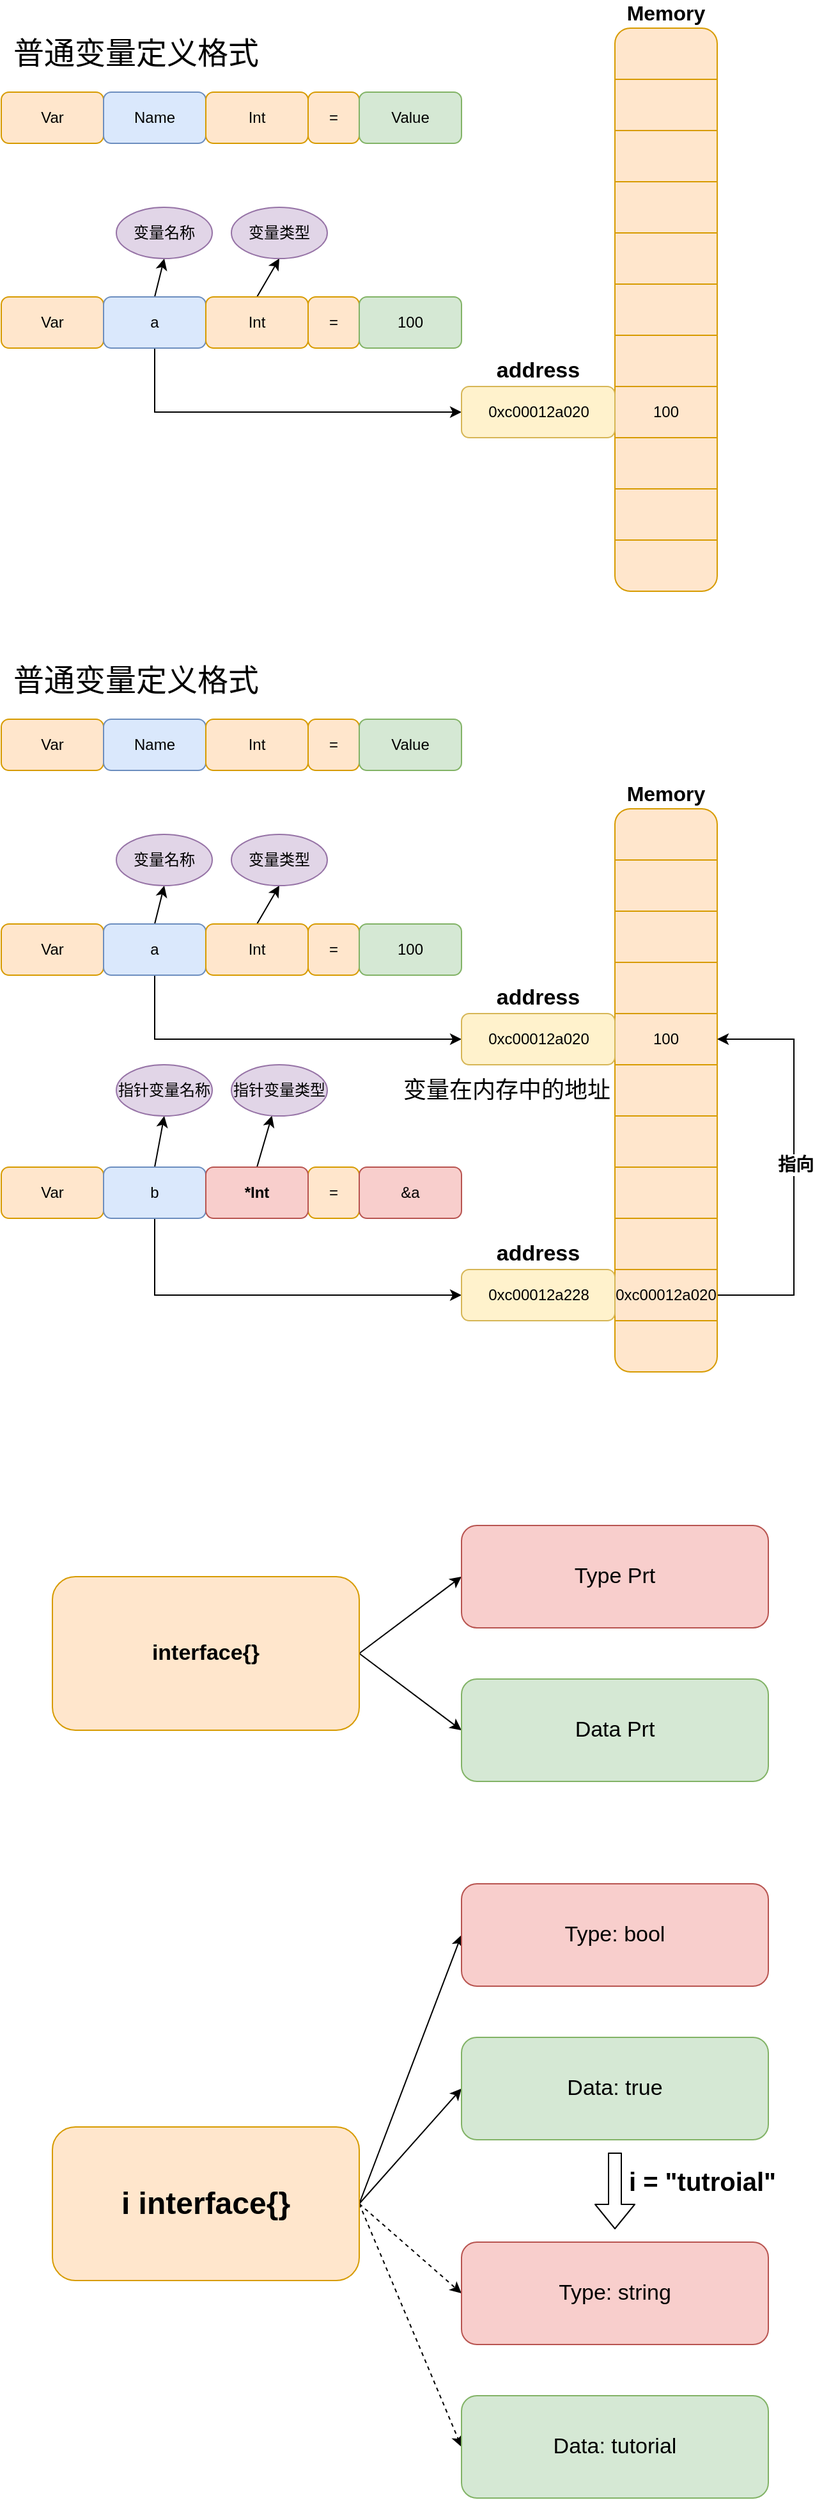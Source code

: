 <mxfile version="14.6.13" type="device" pages="2"><diagram id="9eRzLgn8ntjG_WF_wy_t" name="变量"><mxGraphModel dx="946" dy="627" grid="0" gridSize="10" guides="1" tooltips="1" connect="1" arrows="1" fold="1" page="0" pageScale="1" pageWidth="1169" pageHeight="827" math="0" shadow="0"><root><mxCell id="lQQre1u2ZjOBb3OFaeOt-0"/><mxCell id="lQQre1u2ZjOBb3OFaeOt-1" parent="lQQre1u2ZjOBb3OFaeOt-0"/><mxCell id="5QKGosM0qBXg52VlFf9e-1" value="Var" style="rounded=1;whiteSpace=wrap;html=1;fillColor=#ffe6cc;strokeColor=#d79b00;" parent="lQQre1u2ZjOBb3OFaeOt-1" vertex="1"><mxGeometry x="280" y="80" width="80" height="40" as="geometry"/></mxCell><mxCell id="5QKGosM0qBXg52VlFf9e-2" value="Name" style="rounded=1;whiteSpace=wrap;html=1;fillColor=#dae8fc;strokeColor=#6c8ebf;" parent="lQQre1u2ZjOBb3OFaeOt-1" vertex="1"><mxGeometry x="360" y="80" width="80" height="40" as="geometry"/></mxCell><mxCell id="5QKGosM0qBXg52VlFf9e-3" value="=" style="rounded=1;whiteSpace=wrap;html=1;fillColor=#ffe6cc;strokeColor=#d79b00;" parent="lQQre1u2ZjOBb3OFaeOt-1" vertex="1"><mxGeometry x="520" y="80" width="40" height="40" as="geometry"/></mxCell><mxCell id="5QKGosM0qBXg52VlFf9e-4" value="Value" style="rounded=1;whiteSpace=wrap;html=1;fillColor=#d5e8d4;strokeColor=#82b366;" parent="lQQre1u2ZjOBb3OFaeOt-1" vertex="1"><mxGeometry x="560" y="80" width="80" height="40" as="geometry"/></mxCell><mxCell id="5QKGosM0qBXg52VlFf9e-5" value="Int" style="rounded=1;whiteSpace=wrap;html=1;fillColor=#ffe6cc;strokeColor=#d79b00;" parent="lQQre1u2ZjOBb3OFaeOt-1" vertex="1"><mxGeometry x="440" y="80" width="80" height="40" as="geometry"/></mxCell><mxCell id="5QKGosM0qBXg52VlFf9e-6" value="Var" style="rounded=1;whiteSpace=wrap;html=1;fillColor=#ffe6cc;strokeColor=#d79b00;" parent="lQQre1u2ZjOBb3OFaeOt-1" vertex="1"><mxGeometry x="280" y="240" width="80" height="40" as="geometry"/></mxCell><mxCell id="x-Rbhbyv5-VIOfkH4gRj-15" style="edgeStyle=orthogonalEdgeStyle;rounded=0;orthogonalLoop=1;jettySize=auto;html=1;exitX=0.5;exitY=1;exitDx=0;exitDy=0;entryX=0;entryY=0.5;entryDx=0;entryDy=0;" parent="lQQre1u2ZjOBb3OFaeOt-1" source="5QKGosM0qBXg52VlFf9e-8" target="x-Rbhbyv5-VIOfkH4gRj-12" edge="1"><mxGeometry relative="1" as="geometry"/></mxCell><mxCell id="x-Rbhbyv5-VIOfkH4gRj-19" style="edgeStyle=none;rounded=0;orthogonalLoop=1;jettySize=auto;html=1;exitX=0.5;exitY=0;exitDx=0;exitDy=0;entryX=0.5;entryY=1;entryDx=0;entryDy=0;" parent="lQQre1u2ZjOBb3OFaeOt-1" source="5QKGosM0qBXg52VlFf9e-8" target="x-Rbhbyv5-VIOfkH4gRj-17" edge="1"><mxGeometry relative="1" as="geometry"/></mxCell><mxCell id="5QKGosM0qBXg52VlFf9e-8" value="a" style="rounded=1;whiteSpace=wrap;html=1;fillColor=#dae8fc;strokeColor=#6c8ebf;" parent="lQQre1u2ZjOBb3OFaeOt-1" vertex="1"><mxGeometry x="360" y="240" width="80" height="40" as="geometry"/></mxCell><mxCell id="5QKGosM0qBXg52VlFf9e-9" value="=" style="rounded=1;whiteSpace=wrap;html=1;fillColor=#ffe6cc;strokeColor=#d79b00;" parent="lQQre1u2ZjOBb3OFaeOt-1" vertex="1"><mxGeometry x="520" y="240" width="40" height="40" as="geometry"/></mxCell><mxCell id="5QKGosM0qBXg52VlFf9e-10" value="100" style="rounded=1;whiteSpace=wrap;html=1;fillColor=#d5e8d4;strokeColor=#82b366;" parent="lQQre1u2ZjOBb3OFaeOt-1" vertex="1"><mxGeometry x="560" y="240" width="80" height="40" as="geometry"/></mxCell><mxCell id="x-Rbhbyv5-VIOfkH4gRj-22" style="edgeStyle=none;rounded=0;orthogonalLoop=1;jettySize=auto;html=1;exitX=0.5;exitY=0;exitDx=0;exitDy=0;entryX=0.5;entryY=1;entryDx=0;entryDy=0;" parent="lQQre1u2ZjOBb3OFaeOt-1" source="5QKGosM0qBXg52VlFf9e-11" target="x-Rbhbyv5-VIOfkH4gRj-21" edge="1"><mxGeometry relative="1" as="geometry"/></mxCell><mxCell id="5QKGosM0qBXg52VlFf9e-11" value="Int" style="rounded=1;whiteSpace=wrap;html=1;fillColor=#ffe6cc;strokeColor=#d79b00;" parent="lQQre1u2ZjOBb3OFaeOt-1" vertex="1"><mxGeometry x="440" y="240" width="80" height="40" as="geometry"/></mxCell><mxCell id="5QKGosM0qBXg52VlFf9e-25" value="&lt;font style=&quot;font-size: 24px&quot;&gt;普通变量定义格式&lt;/font&gt;" style="text;html=1;align=center;verticalAlign=middle;resizable=0;points=[];autosize=1;strokeColor=none;" parent="lQQre1u2ZjOBb3OFaeOt-1" vertex="1"><mxGeometry x="280" y="40" width="210" height="20" as="geometry"/></mxCell><mxCell id="vbJPelp7K4xKwoBwxVSX-51" value="&lt;font style=&quot;font-size: 18px&quot;&gt;变量在内存中的地址&lt;/font&gt;" style="text;html=1;align=center;verticalAlign=middle;resizable=0;points=[];autosize=1;strokeColor=none;" parent="lQQre1u2ZjOBb3OFaeOt-1" vertex="1"><mxGeometry x="585" y="850" width="180" height="20" as="geometry"/></mxCell><mxCell id="x-Rbhbyv5-VIOfkH4gRj-0" value="&lt;b&gt;&lt;font style=&quot;font-size: 16px&quot;&gt;Memory&lt;/font&gt;&lt;/b&gt;" style="rounded=1;whiteSpace=wrap;html=1;fillColor=#ffe6cc;strokeColor=#d79b00;labelPosition=center;verticalLabelPosition=top;align=center;verticalAlign=bottom;" parent="lQQre1u2ZjOBb3OFaeOt-1" vertex="1"><mxGeometry x="760" y="30" width="80" height="440" as="geometry"/></mxCell><mxCell id="x-Rbhbyv5-VIOfkH4gRj-1" value="" style="rounded=0;whiteSpace=wrap;html=1;fillColor=#ffe6cc;strokeColor=#d79b00;" parent="lQQre1u2ZjOBb3OFaeOt-1" vertex="1"><mxGeometry x="760" y="70" width="80" height="40" as="geometry"/></mxCell><mxCell id="x-Rbhbyv5-VIOfkH4gRj-2" value="" style="rounded=0;whiteSpace=wrap;html=1;fillColor=#ffe6cc;strokeColor=#d79b00;" parent="lQQre1u2ZjOBb3OFaeOt-1" vertex="1"><mxGeometry x="760" y="110" width="80" height="40" as="geometry"/></mxCell><mxCell id="x-Rbhbyv5-VIOfkH4gRj-3" value="" style="rounded=0;whiteSpace=wrap;html=1;fillColor=#ffe6cc;strokeColor=#d79b00;" parent="lQQre1u2ZjOBb3OFaeOt-1" vertex="1"><mxGeometry x="760" y="150" width="80" height="40" as="geometry"/></mxCell><mxCell id="x-Rbhbyv5-VIOfkH4gRj-4" value="" style="rounded=0;whiteSpace=wrap;html=1;fillColor=#ffe6cc;strokeColor=#d79b00;" parent="lQQre1u2ZjOBb3OFaeOt-1" vertex="1"><mxGeometry x="760" y="190" width="80" height="40" as="geometry"/></mxCell><mxCell id="x-Rbhbyv5-VIOfkH4gRj-6" value="" style="rounded=0;whiteSpace=wrap;html=1;fillColor=#ffe6cc;strokeColor=#d79b00;" parent="lQQre1u2ZjOBb3OFaeOt-1" vertex="1"><mxGeometry x="760" y="230" width="80" height="40" as="geometry"/></mxCell><mxCell id="x-Rbhbyv5-VIOfkH4gRj-7" value="" style="rounded=0;whiteSpace=wrap;html=1;fillColor=#ffe6cc;strokeColor=#d79b00;" parent="lQQre1u2ZjOBb3OFaeOt-1" vertex="1"><mxGeometry x="760" y="270" width="80" height="40" as="geometry"/></mxCell><mxCell id="x-Rbhbyv5-VIOfkH4gRj-8" value="&lt;span&gt;100&lt;/span&gt;" style="rounded=0;whiteSpace=wrap;html=1;fillColor=#ffe6cc;strokeColor=#d79b00;" parent="lQQre1u2ZjOBb3OFaeOt-1" vertex="1"><mxGeometry x="760" y="310" width="80" height="40" as="geometry"/></mxCell><mxCell id="x-Rbhbyv5-VIOfkH4gRj-9" value="" style="rounded=0;whiteSpace=wrap;html=1;fillColor=#ffe6cc;strokeColor=#d79b00;" parent="lQQre1u2ZjOBb3OFaeOt-1" vertex="1"><mxGeometry x="760" y="350" width="80" height="40" as="geometry"/></mxCell><mxCell id="x-Rbhbyv5-VIOfkH4gRj-10" value="" style="rounded=0;whiteSpace=wrap;html=1;fillColor=#ffe6cc;strokeColor=#d79b00;" parent="lQQre1u2ZjOBb3OFaeOt-1" vertex="1"><mxGeometry x="760" y="390" width="80" height="40" as="geometry"/></mxCell><mxCell id="x-Rbhbyv5-VIOfkH4gRj-11" value="" style="group" parent="lQQre1u2ZjOBb3OFaeOt-1" vertex="1" connectable="0"><mxGeometry x="640" y="310" width="120" height="40" as="geometry"/></mxCell><mxCell id="x-Rbhbyv5-VIOfkH4gRj-12" value="&lt;b&gt;&lt;font style=&quot;font-size: 17px&quot;&gt;address&lt;/font&gt;&lt;/b&gt;" style="rounded=1;whiteSpace=wrap;html=1;fillColor=#fff2cc;strokeColor=#d6b656;labelPosition=center;verticalLabelPosition=top;align=center;verticalAlign=bottom;" parent="x-Rbhbyv5-VIOfkH4gRj-11" vertex="1"><mxGeometry width="120" height="40" as="geometry"/></mxCell><mxCell id="x-Rbhbyv5-VIOfkH4gRj-13" value="&lt;span&gt;0xc00012a020&lt;/span&gt;" style="text;html=1;align=center;verticalAlign=middle;resizable=0;points=[];autosize=1;strokeColor=none;" parent="x-Rbhbyv5-VIOfkH4gRj-11" vertex="1"><mxGeometry x="15" y="10" width="90" height="20" as="geometry"/></mxCell><mxCell id="x-Rbhbyv5-VIOfkH4gRj-17" value="变量名称" style="ellipse;whiteSpace=wrap;html=1;fillColor=#e1d5e7;strokeColor=#9673a6;" parent="lQQre1u2ZjOBb3OFaeOt-1" vertex="1"><mxGeometry x="370" y="170" width="75" height="40" as="geometry"/></mxCell><mxCell id="x-Rbhbyv5-VIOfkH4gRj-21" value="变量类型" style="ellipse;whiteSpace=wrap;html=1;fillColor=#e1d5e7;strokeColor=#9673a6;" parent="lQQre1u2ZjOBb3OFaeOt-1" vertex="1"><mxGeometry x="460" y="170" width="75" height="40" as="geometry"/></mxCell><mxCell id="mCJU0zw4xDpKjJ9fvLWG-0" value="Var" style="rounded=1;whiteSpace=wrap;html=1;fillColor=#ffe6cc;strokeColor=#d79b00;" vertex="1" parent="lQQre1u2ZjOBb3OFaeOt-1"><mxGeometry x="280" y="570" width="80" height="40" as="geometry"/></mxCell><mxCell id="mCJU0zw4xDpKjJ9fvLWG-1" value="Name" style="rounded=1;whiteSpace=wrap;html=1;fillColor=#dae8fc;strokeColor=#6c8ebf;" vertex="1" parent="lQQre1u2ZjOBb3OFaeOt-1"><mxGeometry x="360" y="570" width="80" height="40" as="geometry"/></mxCell><mxCell id="mCJU0zw4xDpKjJ9fvLWG-2" value="=" style="rounded=1;whiteSpace=wrap;html=1;fillColor=#ffe6cc;strokeColor=#d79b00;" vertex="1" parent="lQQre1u2ZjOBb3OFaeOt-1"><mxGeometry x="520" y="570" width="40" height="40" as="geometry"/></mxCell><mxCell id="mCJU0zw4xDpKjJ9fvLWG-3" value="Value" style="rounded=1;whiteSpace=wrap;html=1;fillColor=#d5e8d4;strokeColor=#82b366;" vertex="1" parent="lQQre1u2ZjOBb3OFaeOt-1"><mxGeometry x="560" y="570" width="80" height="40" as="geometry"/></mxCell><mxCell id="mCJU0zw4xDpKjJ9fvLWG-4" value="Int" style="rounded=1;whiteSpace=wrap;html=1;fillColor=#ffe6cc;strokeColor=#d79b00;" vertex="1" parent="lQQre1u2ZjOBb3OFaeOt-1"><mxGeometry x="440" y="570" width="80" height="40" as="geometry"/></mxCell><mxCell id="mCJU0zw4xDpKjJ9fvLWG-5" value="Var" style="rounded=1;whiteSpace=wrap;html=1;fillColor=#ffe6cc;strokeColor=#d79b00;" vertex="1" parent="lQQre1u2ZjOBb3OFaeOt-1"><mxGeometry x="280" y="730" width="80" height="40" as="geometry"/></mxCell><mxCell id="mCJU0zw4xDpKjJ9fvLWG-6" style="edgeStyle=orthogonalEdgeStyle;rounded=0;orthogonalLoop=1;jettySize=auto;html=1;exitX=0.5;exitY=1;exitDx=0;exitDy=0;entryX=0;entryY=0.5;entryDx=0;entryDy=0;" edge="1" parent="lQQre1u2ZjOBb3OFaeOt-1" source="mCJU0zw4xDpKjJ9fvLWG-8" target="mCJU0zw4xDpKjJ9fvLWG-25"><mxGeometry relative="1" as="geometry"/></mxCell><mxCell id="mCJU0zw4xDpKjJ9fvLWG-7" style="edgeStyle=none;rounded=0;orthogonalLoop=1;jettySize=auto;html=1;exitX=0.5;exitY=0;exitDx=0;exitDy=0;entryX=0.5;entryY=1;entryDx=0;entryDy=0;" edge="1" parent="lQQre1u2ZjOBb3OFaeOt-1" source="mCJU0zw4xDpKjJ9fvLWG-8" target="mCJU0zw4xDpKjJ9fvLWG-27"><mxGeometry relative="1" as="geometry"/></mxCell><mxCell id="mCJU0zw4xDpKjJ9fvLWG-8" value="a" style="rounded=1;whiteSpace=wrap;html=1;fillColor=#dae8fc;strokeColor=#6c8ebf;" vertex="1" parent="lQQre1u2ZjOBb3OFaeOt-1"><mxGeometry x="360" y="730" width="80" height="40" as="geometry"/></mxCell><mxCell id="mCJU0zw4xDpKjJ9fvLWG-9" value="=" style="rounded=1;whiteSpace=wrap;html=1;fillColor=#ffe6cc;strokeColor=#d79b00;" vertex="1" parent="lQQre1u2ZjOBb3OFaeOt-1"><mxGeometry x="520" y="730" width="40" height="40" as="geometry"/></mxCell><mxCell id="mCJU0zw4xDpKjJ9fvLWG-10" value="100" style="rounded=1;whiteSpace=wrap;html=1;fillColor=#d5e8d4;strokeColor=#82b366;" vertex="1" parent="lQQre1u2ZjOBb3OFaeOt-1"><mxGeometry x="560" y="730" width="80" height="40" as="geometry"/></mxCell><mxCell id="mCJU0zw4xDpKjJ9fvLWG-11" style="edgeStyle=none;rounded=0;orthogonalLoop=1;jettySize=auto;html=1;exitX=0.5;exitY=0;exitDx=0;exitDy=0;entryX=0.5;entryY=1;entryDx=0;entryDy=0;" edge="1" parent="lQQre1u2ZjOBb3OFaeOt-1" source="mCJU0zw4xDpKjJ9fvLWG-12" target="mCJU0zw4xDpKjJ9fvLWG-28"><mxGeometry relative="1" as="geometry"/></mxCell><mxCell id="mCJU0zw4xDpKjJ9fvLWG-12" value="Int" style="rounded=1;whiteSpace=wrap;html=1;fillColor=#ffe6cc;strokeColor=#d79b00;" vertex="1" parent="lQQre1u2ZjOBb3OFaeOt-1"><mxGeometry x="440" y="730" width="80" height="40" as="geometry"/></mxCell><mxCell id="mCJU0zw4xDpKjJ9fvLWG-13" value="&lt;font style=&quot;font-size: 24px&quot;&gt;普通变量定义格式&lt;/font&gt;" style="text;html=1;align=center;verticalAlign=middle;resizable=0;points=[];autosize=1;strokeColor=none;" vertex="1" parent="lQQre1u2ZjOBb3OFaeOt-1"><mxGeometry x="280" y="530" width="210" height="20" as="geometry"/></mxCell><mxCell id="mCJU0zw4xDpKjJ9fvLWG-14" value="&lt;b&gt;&lt;font style=&quot;font-size: 16px&quot;&gt;Memory&lt;/font&gt;&lt;/b&gt;" style="rounded=1;whiteSpace=wrap;html=1;fillColor=#ffe6cc;strokeColor=#d79b00;labelPosition=center;verticalLabelPosition=top;align=center;verticalAlign=bottom;" vertex="1" parent="lQQre1u2ZjOBb3OFaeOt-1"><mxGeometry x="760" y="640" width="80" height="440" as="geometry"/></mxCell><mxCell id="mCJU0zw4xDpKjJ9fvLWG-15" value="" style="rounded=0;whiteSpace=wrap;html=1;fillColor=#ffe6cc;strokeColor=#d79b00;" vertex="1" parent="lQQre1u2ZjOBb3OFaeOt-1"><mxGeometry x="760" y="680" width="80" height="40" as="geometry"/></mxCell><mxCell id="mCJU0zw4xDpKjJ9fvLWG-16" value="" style="rounded=0;whiteSpace=wrap;html=1;fillColor=#ffe6cc;strokeColor=#d79b00;" vertex="1" parent="lQQre1u2ZjOBb3OFaeOt-1"><mxGeometry x="760" y="720" width="80" height="40" as="geometry"/></mxCell><mxCell id="mCJU0zw4xDpKjJ9fvLWG-17" value="" style="rounded=0;whiteSpace=wrap;html=1;fillColor=#ffe6cc;strokeColor=#d79b00;" vertex="1" parent="lQQre1u2ZjOBb3OFaeOt-1"><mxGeometry x="760" y="760" width="80" height="40" as="geometry"/></mxCell><mxCell id="mCJU0zw4xDpKjJ9fvLWG-18" value="&lt;span&gt;100&lt;/span&gt;" style="rounded=0;whiteSpace=wrap;html=1;fillColor=#ffe6cc;strokeColor=#d79b00;" vertex="1" parent="lQQre1u2ZjOBb3OFaeOt-1"><mxGeometry x="760" y="800" width="80" height="40" as="geometry"/></mxCell><mxCell id="mCJU0zw4xDpKjJ9fvLWG-19" value="" style="rounded=0;whiteSpace=wrap;html=1;fillColor=#ffe6cc;strokeColor=#d79b00;" vertex="1" parent="lQQre1u2ZjOBb3OFaeOt-1"><mxGeometry x="760" y="840" width="80" height="40" as="geometry"/></mxCell><mxCell id="mCJU0zw4xDpKjJ9fvLWG-20" value="" style="rounded=0;whiteSpace=wrap;html=1;fillColor=#ffe6cc;strokeColor=#d79b00;" vertex="1" parent="lQQre1u2ZjOBb3OFaeOt-1"><mxGeometry x="760" y="880" width="80" height="40" as="geometry"/></mxCell><mxCell id="mCJU0zw4xDpKjJ9fvLWG-21" value="" style="rounded=0;whiteSpace=wrap;html=1;fillColor=#ffe6cc;strokeColor=#d79b00;" vertex="1" parent="lQQre1u2ZjOBb3OFaeOt-1"><mxGeometry x="760" y="920" width="80" height="40" as="geometry"/></mxCell><mxCell id="mCJU0zw4xDpKjJ9fvLWG-37" style="edgeStyle=orthogonalEdgeStyle;rounded=0;orthogonalLoop=1;jettySize=auto;html=1;exitX=1;exitY=0.5;exitDx=0;exitDy=0;entryX=1;entryY=0.5;entryDx=0;entryDy=0;" edge="1" parent="lQQre1u2ZjOBb3OFaeOt-1" source="mCJU0zw4xDpKjJ9fvLWG-23" target="mCJU0zw4xDpKjJ9fvLWG-18"><mxGeometry relative="1" as="geometry"><Array as="points"><mxPoint x="900" y="1020"/><mxPoint x="900" y="820"/></Array></mxGeometry></mxCell><mxCell id="mCJU0zw4xDpKjJ9fvLWG-39" value="&lt;b&gt;&lt;font style=&quot;font-size: 14px&quot;&gt;指向&lt;/font&gt;&lt;/b&gt;" style="edgeLabel;html=1;align=center;verticalAlign=middle;resizable=0;points=[];" vertex="1" connectable="0" parent="mCJU0zw4xDpKjJ9fvLWG-37"><mxGeometry x="0.014" y="-1" relative="1" as="geometry"><mxPoint as="offset"/></mxGeometry></mxCell><mxCell id="mCJU0zw4xDpKjJ9fvLWG-22" value="" style="rounded=0;whiteSpace=wrap;html=1;fillColor=#ffe6cc;strokeColor=#d79b00;" vertex="1" parent="lQQre1u2ZjOBb3OFaeOt-1"><mxGeometry x="760" y="960" width="80" height="40" as="geometry"/></mxCell><mxCell id="mCJU0zw4xDpKjJ9fvLWG-23" value="&lt;span&gt;0xc00012a020&lt;/span&gt;" style="rounded=0;whiteSpace=wrap;html=1;fillColor=#ffe6cc;strokeColor=#d79b00;" vertex="1" parent="lQQre1u2ZjOBb3OFaeOt-1"><mxGeometry x="760" y="1000" width="80" height="40" as="geometry"/></mxCell><mxCell id="mCJU0zw4xDpKjJ9fvLWG-24" value="" style="group" vertex="1" connectable="0" parent="lQQre1u2ZjOBb3OFaeOt-1"><mxGeometry x="640" y="800" width="120" height="40" as="geometry"/></mxCell><mxCell id="mCJU0zw4xDpKjJ9fvLWG-25" value="&lt;b&gt;&lt;font style=&quot;font-size: 17px&quot;&gt;address&lt;/font&gt;&lt;/b&gt;" style="rounded=1;whiteSpace=wrap;html=1;fillColor=#fff2cc;strokeColor=#d6b656;labelPosition=center;verticalLabelPosition=top;align=center;verticalAlign=bottom;" vertex="1" parent="mCJU0zw4xDpKjJ9fvLWG-24"><mxGeometry width="120" height="40" as="geometry"/></mxCell><mxCell id="mCJU0zw4xDpKjJ9fvLWG-26" value="&lt;span&gt;0xc00012a020&lt;/span&gt;" style="text;html=1;align=center;verticalAlign=middle;resizable=0;points=[];autosize=1;strokeColor=none;" vertex="1" parent="mCJU0zw4xDpKjJ9fvLWG-24"><mxGeometry x="15" y="10" width="90" height="20" as="geometry"/></mxCell><mxCell id="mCJU0zw4xDpKjJ9fvLWG-27" value="变量名称" style="ellipse;whiteSpace=wrap;html=1;fillColor=#e1d5e7;strokeColor=#9673a6;" vertex="1" parent="lQQre1u2ZjOBb3OFaeOt-1"><mxGeometry x="370" y="660" width="75" height="40" as="geometry"/></mxCell><mxCell id="mCJU0zw4xDpKjJ9fvLWG-28" value="变量类型" style="ellipse;whiteSpace=wrap;html=1;fillColor=#e1d5e7;strokeColor=#9673a6;" vertex="1" parent="lQQre1u2ZjOBb3OFaeOt-1"><mxGeometry x="460" y="660" width="75" height="40" as="geometry"/></mxCell><mxCell id="mCJU0zw4xDpKjJ9fvLWG-29" value="Var" style="rounded=1;whiteSpace=wrap;html=1;fillColor=#ffe6cc;strokeColor=#d79b00;" vertex="1" parent="lQQre1u2ZjOBb3OFaeOt-1"><mxGeometry x="280" y="920" width="80" height="40" as="geometry"/></mxCell><mxCell id="mCJU0zw4xDpKjJ9fvLWG-38" style="edgeStyle=orthogonalEdgeStyle;rounded=0;orthogonalLoop=1;jettySize=auto;html=1;exitX=0.5;exitY=1;exitDx=0;exitDy=0;entryX=0;entryY=0.5;entryDx=0;entryDy=0;" edge="1" parent="lQQre1u2ZjOBb3OFaeOt-1" source="mCJU0zw4xDpKjJ9fvLWG-30" target="mCJU0zw4xDpKjJ9fvLWG-35"><mxGeometry relative="1" as="geometry"/></mxCell><mxCell id="mCJU0zw4xDpKjJ9fvLWG-42" style="rounded=0;orthogonalLoop=1;jettySize=auto;html=1;exitX=0.5;exitY=0;exitDx=0;exitDy=0;entryX=0.5;entryY=1;entryDx=0;entryDy=0;" edge="1" parent="lQQre1u2ZjOBb3OFaeOt-1" source="mCJU0zw4xDpKjJ9fvLWG-30" target="mCJU0zw4xDpKjJ9fvLWG-40"><mxGeometry relative="1" as="geometry"/></mxCell><mxCell id="mCJU0zw4xDpKjJ9fvLWG-30" value="b" style="rounded=1;whiteSpace=wrap;html=1;fillColor=#dae8fc;strokeColor=#6c8ebf;" vertex="1" parent="lQQre1u2ZjOBb3OFaeOt-1"><mxGeometry x="360" y="920" width="80" height="40" as="geometry"/></mxCell><mxCell id="mCJU0zw4xDpKjJ9fvLWG-31" value="=" style="rounded=1;whiteSpace=wrap;html=1;fillColor=#ffe6cc;strokeColor=#d79b00;" vertex="1" parent="lQQre1u2ZjOBb3OFaeOt-1"><mxGeometry x="520" y="920" width="40" height="40" as="geometry"/></mxCell><mxCell id="mCJU0zw4xDpKjJ9fvLWG-32" value="&amp;amp;a" style="rounded=1;whiteSpace=wrap;html=1;fillColor=#f8cecc;strokeColor=#b85450;" vertex="1" parent="lQQre1u2ZjOBb3OFaeOt-1"><mxGeometry x="560" y="920" width="80" height="40" as="geometry"/></mxCell><mxCell id="mCJU0zw4xDpKjJ9fvLWG-43" style="edgeStyle=none;rounded=0;orthogonalLoop=1;jettySize=auto;html=1;exitX=0.5;exitY=0;exitDx=0;exitDy=0;" edge="1" parent="lQQre1u2ZjOBb3OFaeOt-1" source="mCJU0zw4xDpKjJ9fvLWG-33" target="mCJU0zw4xDpKjJ9fvLWG-41"><mxGeometry relative="1" as="geometry"/></mxCell><mxCell id="mCJU0zw4xDpKjJ9fvLWG-33" value="&lt;b&gt;*Int&lt;/b&gt;" style="rounded=1;whiteSpace=wrap;html=1;fillColor=#f8cecc;strokeColor=#b85450;" vertex="1" parent="lQQre1u2ZjOBb3OFaeOt-1"><mxGeometry x="440" y="920" width="80" height="40" as="geometry"/></mxCell><mxCell id="mCJU0zw4xDpKjJ9fvLWG-34" value="" style="group" vertex="1" connectable="0" parent="lQQre1u2ZjOBb3OFaeOt-1"><mxGeometry x="640" y="1000" width="120" height="40" as="geometry"/></mxCell><mxCell id="mCJU0zw4xDpKjJ9fvLWG-35" value="&lt;b&gt;&lt;font style=&quot;font-size: 17px&quot;&gt;address&lt;/font&gt;&lt;/b&gt;" style="rounded=1;whiteSpace=wrap;html=1;fillColor=#fff2cc;strokeColor=#d6b656;labelPosition=center;verticalLabelPosition=top;align=center;verticalAlign=bottom;" vertex="1" parent="mCJU0zw4xDpKjJ9fvLWG-34"><mxGeometry width="120" height="40" as="geometry"/></mxCell><mxCell id="mCJU0zw4xDpKjJ9fvLWG-36" value="&lt;span&gt;0xc00012a228&lt;/span&gt;" style="text;html=1;align=center;verticalAlign=middle;resizable=0;points=[];autosize=1;strokeColor=none;" vertex="1" parent="mCJU0zw4xDpKjJ9fvLWG-34"><mxGeometry x="15" y="10" width="90" height="20" as="geometry"/></mxCell><mxCell id="mCJU0zw4xDpKjJ9fvLWG-40" value="指针变量名称" style="ellipse;whiteSpace=wrap;html=1;fillColor=#e1d5e7;strokeColor=#9673a6;" vertex="1" parent="lQQre1u2ZjOBb3OFaeOt-1"><mxGeometry x="370" y="840" width="75" height="40" as="geometry"/></mxCell><mxCell id="mCJU0zw4xDpKjJ9fvLWG-41" value="指针变量类型" style="ellipse;whiteSpace=wrap;html=1;fillColor=#e1d5e7;strokeColor=#9673a6;" vertex="1" parent="lQQre1u2ZjOBb3OFaeOt-1"><mxGeometry x="460" y="840" width="75" height="40" as="geometry"/></mxCell><mxCell id="H8vFvEa5XvANB29oXffs-3" style="edgeStyle=none;rounded=0;orthogonalLoop=1;jettySize=auto;html=1;exitX=1;exitY=0.5;exitDx=0;exitDy=0;entryX=0;entryY=0.5;entryDx=0;entryDy=0;fontSize=17;" edge="1" parent="lQQre1u2ZjOBb3OFaeOt-1" source="H8vFvEa5XvANB29oXffs-0" target="H8vFvEa5XvANB29oXffs-1"><mxGeometry relative="1" as="geometry"/></mxCell><mxCell id="H8vFvEa5XvANB29oXffs-4" style="edgeStyle=none;rounded=0;orthogonalLoop=1;jettySize=auto;html=1;exitX=1;exitY=0.5;exitDx=0;exitDy=0;entryX=0;entryY=0.5;entryDx=0;entryDy=0;fontSize=17;" edge="1" parent="lQQre1u2ZjOBb3OFaeOt-1" source="H8vFvEa5XvANB29oXffs-0" target="H8vFvEa5XvANB29oXffs-2"><mxGeometry relative="1" as="geometry"/></mxCell><mxCell id="H8vFvEa5XvANB29oXffs-0" value="interface{}" style="rounded=1;whiteSpace=wrap;html=1;fillColor=#ffe6cc;strokeColor=#d79b00;fontStyle=1;fontSize=17;" vertex="1" parent="lQQre1u2ZjOBb3OFaeOt-1"><mxGeometry x="320" y="1240" width="240" height="120" as="geometry"/></mxCell><mxCell id="H8vFvEa5XvANB29oXffs-1" value="Type Prt" style="rounded=1;whiteSpace=wrap;html=1;fontSize=17;fillColor=#f8cecc;strokeColor=#b85450;" vertex="1" parent="lQQre1u2ZjOBb3OFaeOt-1"><mxGeometry x="640" y="1200" width="240" height="80" as="geometry"/></mxCell><mxCell id="H8vFvEa5XvANB29oXffs-2" value="Data Prt" style="rounded=1;whiteSpace=wrap;html=1;fontSize=17;fillColor=#d5e8d4;strokeColor=#82b366;" vertex="1" parent="lQQre1u2ZjOBb3OFaeOt-1"><mxGeometry x="640" y="1320" width="240" height="80" as="geometry"/></mxCell><mxCell id="H8vFvEa5XvANB29oXffs-9" style="edgeStyle=none;rounded=0;orthogonalLoop=1;jettySize=auto;html=1;exitX=1;exitY=0.5;exitDx=0;exitDy=0;entryX=0;entryY=0.5;entryDx=0;entryDy=0;fontSize=17;" edge="1" parent="lQQre1u2ZjOBb3OFaeOt-1" source="H8vFvEa5XvANB29oXffs-6" target="H8vFvEa5XvANB29oXffs-7"><mxGeometry relative="1" as="geometry"/></mxCell><mxCell id="H8vFvEa5XvANB29oXffs-10" style="edgeStyle=none;rounded=0;orthogonalLoop=1;jettySize=auto;html=1;exitX=1;exitY=0.5;exitDx=0;exitDy=0;entryX=0;entryY=0.5;entryDx=0;entryDy=0;fontSize=17;" edge="1" parent="lQQre1u2ZjOBb3OFaeOt-1" source="H8vFvEa5XvANB29oXffs-6" target="H8vFvEa5XvANB29oXffs-8"><mxGeometry relative="1" as="geometry"/></mxCell><mxCell id="H8vFvEa5XvANB29oXffs-13" style="edgeStyle=none;rounded=0;orthogonalLoop=1;jettySize=auto;html=1;exitX=1;exitY=0.5;exitDx=0;exitDy=0;entryX=0;entryY=0.5;entryDx=0;entryDy=0;fontSize=17;dashed=1;" edge="1" parent="lQQre1u2ZjOBb3OFaeOt-1" source="H8vFvEa5XvANB29oXffs-6" target="H8vFvEa5XvANB29oXffs-11"><mxGeometry relative="1" as="geometry"/></mxCell><mxCell id="H8vFvEa5XvANB29oXffs-14" style="edgeStyle=none;rounded=0;orthogonalLoop=1;jettySize=auto;html=1;exitX=1;exitY=0.5;exitDx=0;exitDy=0;entryX=0;entryY=0.5;entryDx=0;entryDy=0;fontSize=17;dashed=1;" edge="1" parent="lQQre1u2ZjOBb3OFaeOt-1" source="H8vFvEa5XvANB29oXffs-6" target="H8vFvEa5XvANB29oXffs-12"><mxGeometry relative="1" as="geometry"/></mxCell><mxCell id="H8vFvEa5XvANB29oXffs-6" value="&lt;font style=&quot;font-size: 24px&quot;&gt;i interface{}&lt;/font&gt;" style="rounded=1;whiteSpace=wrap;html=1;fillColor=#ffe6cc;strokeColor=#d79b00;fontStyle=1;fontSize=17;" vertex="1" parent="lQQre1u2ZjOBb3OFaeOt-1"><mxGeometry x="320" y="1670" width="240" height="120" as="geometry"/></mxCell><mxCell id="H8vFvEa5XvANB29oXffs-7" value="Type: bool" style="rounded=1;whiteSpace=wrap;html=1;fontSize=17;fillColor=#f8cecc;strokeColor=#b85450;" vertex="1" parent="lQQre1u2ZjOBb3OFaeOt-1"><mxGeometry x="640" y="1480" width="240" height="80" as="geometry"/></mxCell><mxCell id="H8vFvEa5XvANB29oXffs-8" value="Data: true" style="rounded=1;whiteSpace=wrap;html=1;fontSize=17;fillColor=#d5e8d4;strokeColor=#82b366;" vertex="1" parent="lQQre1u2ZjOBb3OFaeOt-1"><mxGeometry x="640" y="1600" width="240" height="80" as="geometry"/></mxCell><mxCell id="H8vFvEa5XvANB29oXffs-11" value="Type:&amp;nbsp;string" style="rounded=1;whiteSpace=wrap;html=1;fontSize=17;fillColor=#f8cecc;strokeColor=#b85450;" vertex="1" parent="lQQre1u2ZjOBb3OFaeOt-1"><mxGeometry x="640" y="1760" width="240" height="80" as="geometry"/></mxCell><mxCell id="H8vFvEa5XvANB29oXffs-12" value="Data:&amp;nbsp;tutorial" style="rounded=1;whiteSpace=wrap;html=1;fontSize=17;fillColor=#d5e8d4;strokeColor=#82b366;" vertex="1" parent="lQQre1u2ZjOBb3OFaeOt-1"><mxGeometry x="640" y="1880" width="240" height="80" as="geometry"/></mxCell><mxCell id="H8vFvEa5XvANB29oXffs-15" value="" style="shape=flexArrow;endArrow=classic;html=1;fontSize=17;" edge="1" parent="lQQre1u2ZjOBb3OFaeOt-1"><mxGeometry width="50" height="50" relative="1" as="geometry"><mxPoint x="760" y="1690" as="sourcePoint"/><mxPoint x="760" y="1750" as="targetPoint"/></mxGeometry></mxCell><mxCell id="H8vFvEa5XvANB29oXffs-16" value="&lt;b&gt;&lt;font style=&quot;font-size: 20px&quot;&gt;i = &quot;tutroial&quot;&lt;/font&gt;&lt;/b&gt;" style="text;html=1;align=center;verticalAlign=middle;resizable=0;points=[];autosize=1;strokeColor=none;fontSize=17;" vertex="1" parent="lQQre1u2ZjOBb3OFaeOt-1"><mxGeometry x="765" y="1701" width="125" height="24" as="geometry"/></mxCell></root></mxGraphModel></diagram><diagram id="0jwu8SioVOXufibLIWIC" name="指针变量"><mxGraphModel dx="946" dy="627" grid="1" gridSize="10" guides="1" tooltips="1" connect="1" arrows="1" fold="1" page="1" pageScale="1" pageWidth="1169" pageHeight="827" math="0" shadow="0"><root><mxCell id="0"/><mxCell id="1" parent="0"/><mxCell id="pTZH74NSmrGvOke5dcRm-1" value="100" style="rounded=1;whiteSpace=wrap;html=1;fillColor=#d5e8d4;strokeColor=#82b366;" parent="1" vertex="1"><mxGeometry x="280" y="200" width="120" height="80" as="geometry"/></mxCell><mxCell id="pTZH74NSmrGvOke5dcRm-7" value="Var" style="rounded=1;whiteSpace=wrap;html=1;fillColor=#ffe6cc;strokeColor=#d79b00;" parent="1" vertex="1"><mxGeometry x="120" y="120" width="80" height="40" as="geometry"/></mxCell><mxCell id="pTZH74NSmrGvOke5dcRm-13" style="edgeStyle=orthogonalEdgeStyle;rounded=0;orthogonalLoop=1;jettySize=auto;html=1;exitX=0.5;exitY=1;exitDx=0;exitDy=0;entryX=0;entryY=0.5;entryDx=0;entryDy=0;" parent="1" source="pTZH74NSmrGvOke5dcRm-8" target="pTZH74NSmrGvOke5dcRm-12" edge="1"><mxGeometry relative="1" as="geometry"/></mxCell><mxCell id="pTZH74NSmrGvOke5dcRm-8" value="a" style="rounded=1;whiteSpace=wrap;html=1;fillColor=#dae8fc;strokeColor=#6c8ebf;" parent="1" vertex="1"><mxGeometry x="200" y="120" width="80" height="40" as="geometry"/></mxCell><mxCell id="pTZH74NSmrGvOke5dcRm-9" value="=" style="rounded=1;whiteSpace=wrap;html=1;fillColor=#ffe6cc;strokeColor=#d79b00;" parent="1" vertex="1"><mxGeometry x="360" y="120" width="40" height="40" as="geometry"/></mxCell><mxCell id="pTZH74NSmrGvOke5dcRm-10" value="100" style="rounded=1;whiteSpace=wrap;html=1;fillColor=#d5e8d4;strokeColor=#82b366;" parent="1" vertex="1"><mxGeometry x="400" y="120" width="80" height="40" as="geometry"/></mxCell><mxCell id="pTZH74NSmrGvOke5dcRm-11" value="Int" style="rounded=1;whiteSpace=wrap;html=1;fillColor=#ffe6cc;strokeColor=#d79b00;" parent="1" vertex="1"><mxGeometry x="280" y="120" width="80" height="40" as="geometry"/></mxCell><mxCell id="pTZH74NSmrGvOke5dcRm-12" value="0xc00012a020" style="rounded=1;whiteSpace=wrap;html=1;fillColor=#fff2cc;strokeColor=#d6b656;" parent="1" vertex="1"><mxGeometry x="280" y="280" width="120" height="40" as="geometry"/></mxCell><mxCell id="pTZH74NSmrGvOke5dcRm-14" value="Var" style="rounded=1;whiteSpace=wrap;html=1;fillColor=#ffe6cc;strokeColor=#d79b00;" parent="1" vertex="1"><mxGeometry x="120" y="560" width="80" height="40" as="geometry"/></mxCell><mxCell id="pTZH74NSmrGvOke5dcRm-21" style="edgeStyle=orthogonalEdgeStyle;rounded=0;orthogonalLoop=1;jettySize=auto;html=1;exitX=0.5;exitY=0;exitDx=0;exitDy=0;entryX=0;entryY=0.5;entryDx=0;entryDy=0;" parent="1" source="pTZH74NSmrGvOke5dcRm-15" target="pTZH74NSmrGvOke5dcRm-20" edge="1"><mxGeometry relative="1" as="geometry"/></mxCell><mxCell id="pTZH74NSmrGvOke5dcRm-15" value="b" style="rounded=1;whiteSpace=wrap;html=1;fillColor=#dae8fc;strokeColor=#6c8ebf;" parent="1" vertex="1"><mxGeometry x="200" y="560" width="80" height="40" as="geometry"/></mxCell><mxCell id="pTZH74NSmrGvOke5dcRm-16" value="=" style="rounded=1;whiteSpace=wrap;html=1;fillColor=#ffe6cc;strokeColor=#d79b00;" parent="1" vertex="1"><mxGeometry x="360" y="560" width="40" height="40" as="geometry"/></mxCell><mxCell id="pTZH74NSmrGvOke5dcRm-17" value="&amp;amp;a" style="rounded=1;whiteSpace=wrap;html=1;fillColor=#d5e8d4;strokeColor=#82b366;" parent="1" vertex="1"><mxGeometry x="400" y="560" width="80" height="40" as="geometry"/></mxCell><mxCell id="pTZH74NSmrGvOke5dcRm-18" value="*Int" style="rounded=1;whiteSpace=wrap;html=1;fillColor=#ffe6cc;strokeColor=#d79b00;" parent="1" vertex="1"><mxGeometry x="280" y="560" width="80" height="40" as="geometry"/></mxCell><mxCell id="pTZH74NSmrGvOke5dcRm-23" style="edgeStyle=orthogonalEdgeStyle;rounded=0;orthogonalLoop=1;jettySize=auto;html=1;exitX=0.5;exitY=0;exitDx=0;exitDy=0;entryX=0.5;entryY=1;entryDx=0;entryDy=0;" parent="1" source="pTZH74NSmrGvOke5dcRm-19" target="pTZH74NSmrGvOke5dcRm-12" edge="1"><mxGeometry relative="1" as="geometry"/></mxCell><mxCell id="pTZH74NSmrGvOke5dcRm-19" value="0xc00012a020" style="rounded=1;whiteSpace=wrap;html=1;fillColor=#d5e8d4;strokeColor=#82b366;" parent="1" vertex="1"><mxGeometry x="280" y="400" width="120" height="80" as="geometry"/></mxCell><mxCell id="pTZH74NSmrGvOke5dcRm-20" value="0xc000124020" style="rounded=1;whiteSpace=wrap;html=1;fillColor=#fff2cc;strokeColor=#d6b656;" parent="1" vertex="1"><mxGeometry x="280" y="480" width="120" height="40" as="geometry"/></mxCell><mxCell id="pTZH74NSmrGvOke5dcRm-25" style="edgeStyle=orthogonalEdgeStyle;rounded=0;orthogonalLoop=1;jettySize=auto;html=1;exitX=0.5;exitY=0;exitDx=0;exitDy=0;entryX=1;entryY=0.5;entryDx=0;entryDy=0;" parent="1" source="pTZH74NSmrGvOke5dcRm-24" target="pTZH74NSmrGvOke5dcRm-1" edge="1"><mxGeometry relative="1" as="geometry"/></mxCell><mxCell id="pTZH74NSmrGvOke5dcRm-26" value="直接取值" style="edgeLabel;html=1;align=center;verticalAlign=middle;resizable=0;points=[];fontSize=18;" parent="pTZH74NSmrGvOke5dcRm-25" vertex="1" connectable="0"><mxGeometry x="-0.312" y="-3" relative="1" as="geometry"><mxPoint as="offset"/></mxGeometry></mxCell><mxCell id="pTZH74NSmrGvOke5dcRm-24" value="*b" style="rounded=1;whiteSpace=wrap;html=1;fillColor=#dae8fc;strokeColor=#6c8ebf;" parent="1" vertex="1"><mxGeometry x="520" y="560" width="80" height="40" as="geometry"/></mxCell><mxCell id="L0CpAjk95o7Gr1LZvw0_-1" value="&lt;font style=&quot;font-size: 24px&quot;&gt;指针变量定义&lt;/font&gt;" style="text;html=1;align=center;verticalAlign=middle;resizable=0;points=[];autosize=1;strokeColor=none;" parent="1" vertex="1"><mxGeometry x="120" y="620" width="160" height="20" as="geometry"/></mxCell></root></mxGraphModel></diagram></mxfile>